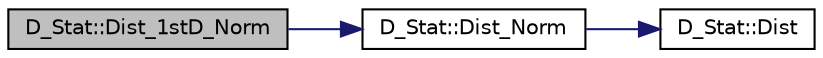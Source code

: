 digraph "D_Stat::Dist_1stD_Norm"
{
 // LATEX_PDF_SIZE
  edge [fontname="Helvetica",fontsize="10",labelfontname="Helvetica",labelfontsize="10"];
  node [fontname="Helvetica",fontsize="10",shape=record];
  rankdir="LR";
  Node1 [label="D_Stat::Dist_1stD_Norm",height=0.2,width=0.4,color="black", fillcolor="grey75", style="filled", fontcolor="black",tooltip=" "];
  Node1 -> Node2 [color="midnightblue",fontsize="10",style="solid",fontname="Helvetica"];
  Node2 [label="D_Stat::Dist_Norm",height=0.2,width=0.4,color="black", fillcolor="white", style="filled",URL="$class_d___stat.html#a287dd6c3e68478e81d6dfad66a8ed922",tooltip=" "];
  Node2 -> Node3 [color="midnightblue",fontsize="10",style="solid",fontname="Helvetica"];
  Node3 [label="D_Stat::Dist",height=0.2,width=0.4,color="black", fillcolor="white", style="filled",URL="$class_d___stat.html#a2643c2b844f6ff47e4b7637ce45bc3ee",tooltip=" "];
}
